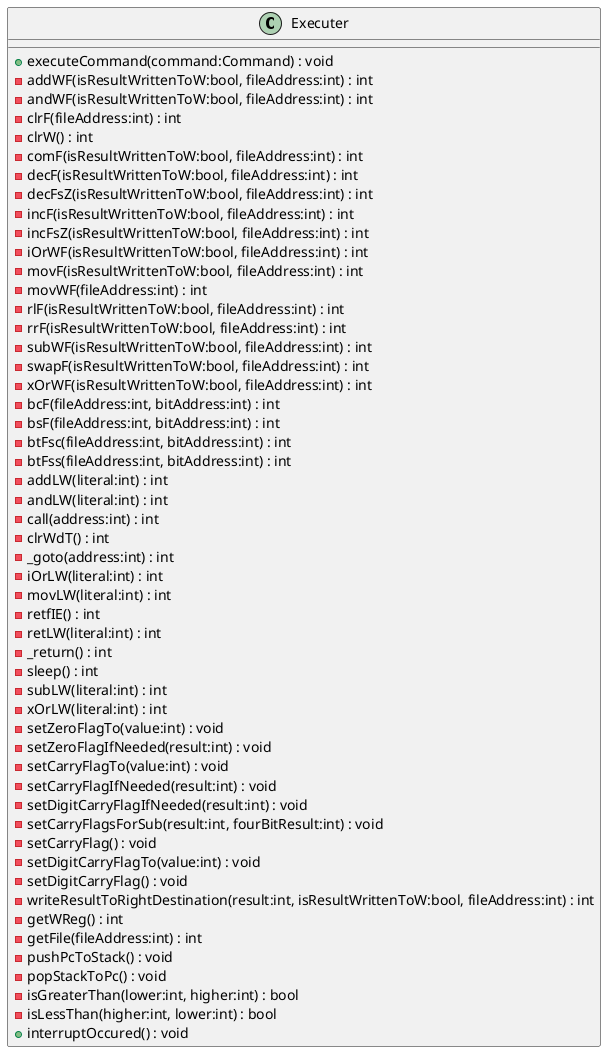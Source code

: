 @startuml
class Executer {
    + executeCommand(command:Command) : void
    - addWF(isResultWrittenToW:bool, fileAddress:int) : int
    - andWF(isResultWrittenToW:bool, fileAddress:int) : int
    - clrF(fileAddress:int) : int
    - clrW() : int
    - comF(isResultWrittenToW:bool, fileAddress:int) : int
    - decF(isResultWrittenToW:bool, fileAddress:int) : int
    - decFsZ(isResultWrittenToW:bool, fileAddress:int) : int
    - incF(isResultWrittenToW:bool, fileAddress:int) : int
    - incFsZ(isResultWrittenToW:bool, fileAddress:int) : int
    - iOrWF(isResultWrittenToW:bool, fileAddress:int) : int
    - movF(isResultWrittenToW:bool, fileAddress:int) : int
    - movWF(fileAddress:int) : int
    - rlF(isResultWrittenToW:bool, fileAddress:int) : int
    - rrF(isResultWrittenToW:bool, fileAddress:int) : int
    - subWF(isResultWrittenToW:bool, fileAddress:int) : int
    - swapF(isResultWrittenToW:bool, fileAddress:int) : int
    - xOrWF(isResultWrittenToW:bool, fileAddress:int) : int
    - bcF(fileAddress:int, bitAddress:int) : int
    - bsF(fileAddress:int, bitAddress:int) : int
    - btFsc(fileAddress:int, bitAddress:int) : int
    - btFss(fileAddress:int, bitAddress:int) : int
    - addLW(literal:int) : int
    - andLW(literal:int) : int
    - call(address:int) : int
    - clrWdT() : int
    - _goto(address:int) : int
    - iOrLW(literal:int) : int
    - movLW(literal:int) : int
    - retfIE() : int
    - retLW(literal:int) : int
    - _return() : int
    - sleep() : int
    - subLW(literal:int) : int
    - xOrLW(literal:int) : int
    - setZeroFlagTo(value:int) : void
    - setZeroFlagIfNeeded(result:int) : void
    - setCarryFlagTo(value:int) : void
    - setCarryFlagIfNeeded(result:int) : void
    - setDigitCarryFlagIfNeeded(result:int) : void
    - setCarryFlagsForSub(result:int, fourBitResult:int) : void
    - setCarryFlag() : void
    - setDigitCarryFlagTo(value:int) : void
    - setDigitCarryFlag() : void
    - writeResultToRightDestination(result:int, isResultWrittenToW:bool, fileAddress:int) : int
    - getWReg() : int
    - getFile(fileAddress:int) : int
    - pushPcToStack() : void
    - popStackToPc() : void
    - isGreaterThan(lower:int, higher:int) : bool
    - isLessThan(higher:int, lower:int) : bool
    + interruptOccured() : void
}
@enduml
